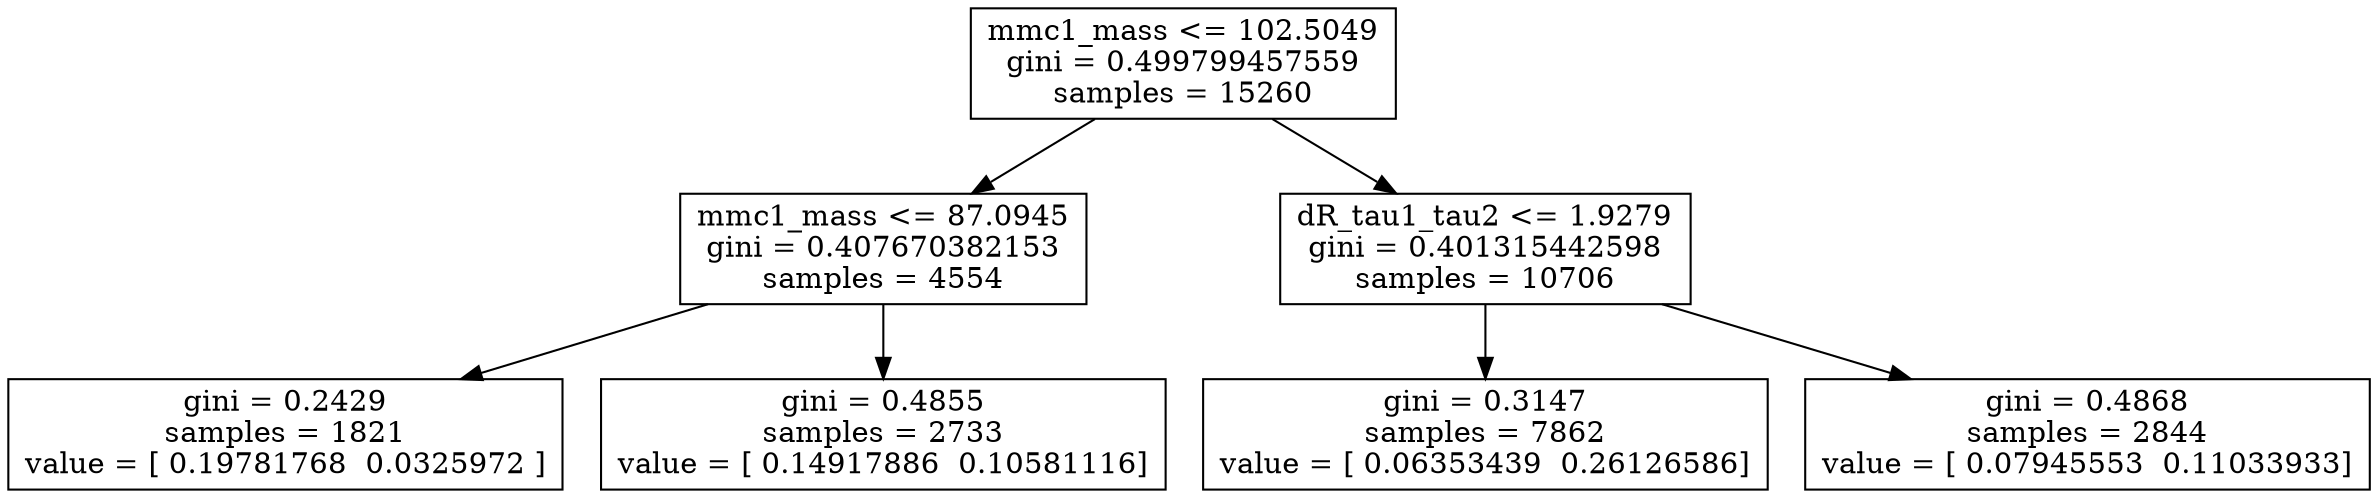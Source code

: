 digraph Tree {
0 [label="mmc1_mass <= 102.5049\ngini = 0.499799457559\nsamples = 15260", shape="box"] ;
1 [label="mmc1_mass <= 87.0945\ngini = 0.407670382153\nsamples = 4554", shape="box"] ;
0 -> 1 ;
2 [label="gini = 0.2429\nsamples = 1821\nvalue = [ 0.19781768  0.0325972 ]", shape="box"] ;
1 -> 2 ;
3 [label="gini = 0.4855\nsamples = 2733\nvalue = [ 0.14917886  0.10581116]", shape="box"] ;
1 -> 3 ;
4 [label="dR_tau1_tau2 <= 1.9279\ngini = 0.401315442598\nsamples = 10706", shape="box"] ;
0 -> 4 ;
5 [label="gini = 0.3147\nsamples = 7862\nvalue = [ 0.06353439  0.26126586]", shape="box"] ;
4 -> 5 ;
6 [label="gini = 0.4868\nsamples = 2844\nvalue = [ 0.07945553  0.11033933]", shape="box"] ;
4 -> 6 ;
}